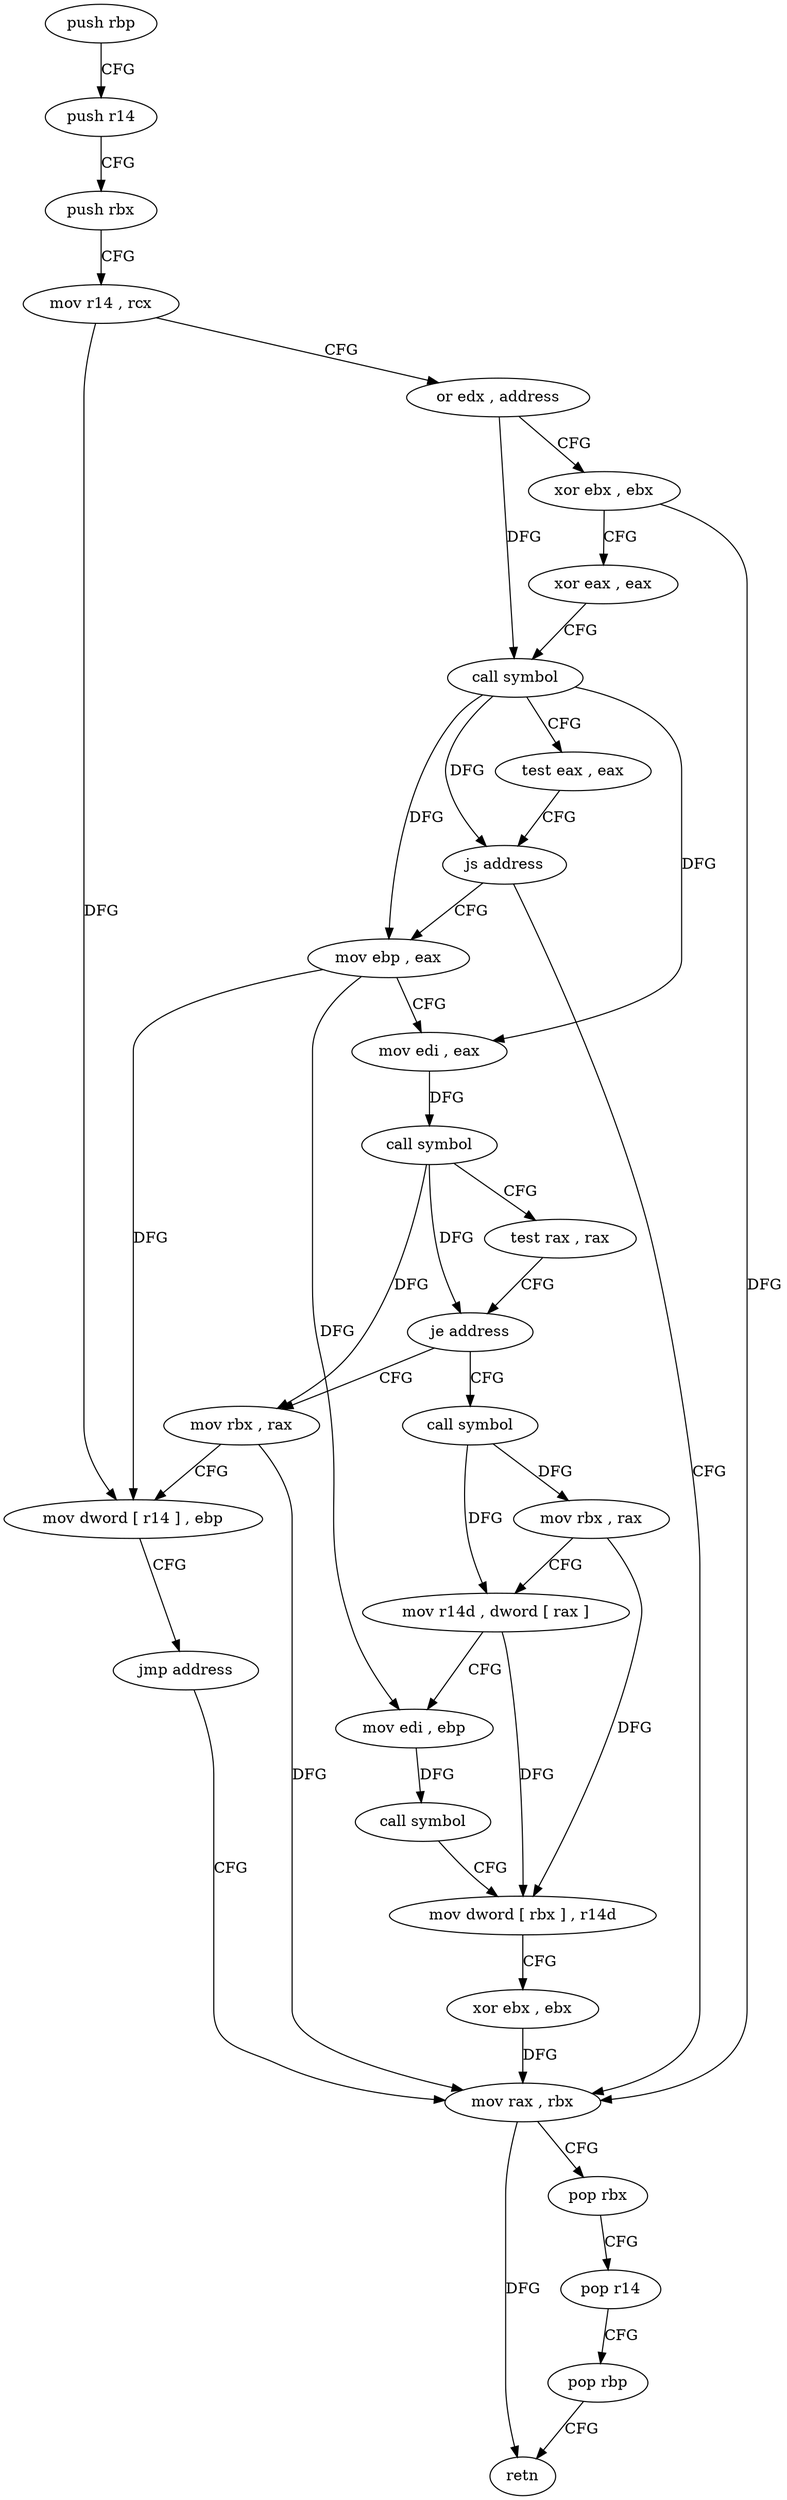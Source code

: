 digraph "func" {
"4223936" [label = "push rbp" ]
"4223937" [label = "push r14" ]
"4223939" [label = "push rbx" ]
"4223940" [label = "mov r14 , rcx" ]
"4223943" [label = "or edx , address" ]
"4223949" [label = "xor ebx , ebx" ]
"4223951" [label = "xor eax , eax" ]
"4223953" [label = "call symbol" ]
"4223958" [label = "test eax , eax" ]
"4223960" [label = "js address" ]
"4224007" [label = "mov rax , rbx" ]
"4223962" [label = "mov ebp , eax" ]
"4224010" [label = "pop rbx" ]
"4224011" [label = "pop r14" ]
"4224013" [label = "pop rbp" ]
"4224014" [label = "retn" ]
"4223964" [label = "mov edi , eax" ]
"4223966" [label = "call symbol" ]
"4223971" [label = "test rax , rax" ]
"4223974" [label = "je address" ]
"4223984" [label = "call symbol" ]
"4223976" [label = "mov rbx , rax" ]
"4223989" [label = "mov rbx , rax" ]
"4223992" [label = "mov r14d , dword [ rax ]" ]
"4223995" [label = "mov edi , ebp" ]
"4223997" [label = "call symbol" ]
"4224002" [label = "mov dword [ rbx ] , r14d" ]
"4224005" [label = "xor ebx , ebx" ]
"4223979" [label = "mov dword [ r14 ] , ebp" ]
"4223982" [label = "jmp address" ]
"4223936" -> "4223937" [ label = "CFG" ]
"4223937" -> "4223939" [ label = "CFG" ]
"4223939" -> "4223940" [ label = "CFG" ]
"4223940" -> "4223943" [ label = "CFG" ]
"4223940" -> "4223979" [ label = "DFG" ]
"4223943" -> "4223949" [ label = "CFG" ]
"4223943" -> "4223953" [ label = "DFG" ]
"4223949" -> "4223951" [ label = "CFG" ]
"4223949" -> "4224007" [ label = "DFG" ]
"4223951" -> "4223953" [ label = "CFG" ]
"4223953" -> "4223958" [ label = "CFG" ]
"4223953" -> "4223960" [ label = "DFG" ]
"4223953" -> "4223962" [ label = "DFG" ]
"4223953" -> "4223964" [ label = "DFG" ]
"4223958" -> "4223960" [ label = "CFG" ]
"4223960" -> "4224007" [ label = "CFG" ]
"4223960" -> "4223962" [ label = "CFG" ]
"4224007" -> "4224010" [ label = "CFG" ]
"4224007" -> "4224014" [ label = "DFG" ]
"4223962" -> "4223964" [ label = "CFG" ]
"4223962" -> "4223995" [ label = "DFG" ]
"4223962" -> "4223979" [ label = "DFG" ]
"4224010" -> "4224011" [ label = "CFG" ]
"4224011" -> "4224013" [ label = "CFG" ]
"4224013" -> "4224014" [ label = "CFG" ]
"4223964" -> "4223966" [ label = "DFG" ]
"4223966" -> "4223971" [ label = "CFG" ]
"4223966" -> "4223974" [ label = "DFG" ]
"4223966" -> "4223976" [ label = "DFG" ]
"4223971" -> "4223974" [ label = "CFG" ]
"4223974" -> "4223984" [ label = "CFG" ]
"4223974" -> "4223976" [ label = "CFG" ]
"4223984" -> "4223989" [ label = "DFG" ]
"4223984" -> "4223992" [ label = "DFG" ]
"4223976" -> "4223979" [ label = "CFG" ]
"4223976" -> "4224007" [ label = "DFG" ]
"4223989" -> "4223992" [ label = "CFG" ]
"4223989" -> "4224002" [ label = "DFG" ]
"4223992" -> "4223995" [ label = "CFG" ]
"4223992" -> "4224002" [ label = "DFG" ]
"4223995" -> "4223997" [ label = "DFG" ]
"4223997" -> "4224002" [ label = "CFG" ]
"4224002" -> "4224005" [ label = "CFG" ]
"4224005" -> "4224007" [ label = "DFG" ]
"4223979" -> "4223982" [ label = "CFG" ]
"4223982" -> "4224007" [ label = "CFG" ]
}
